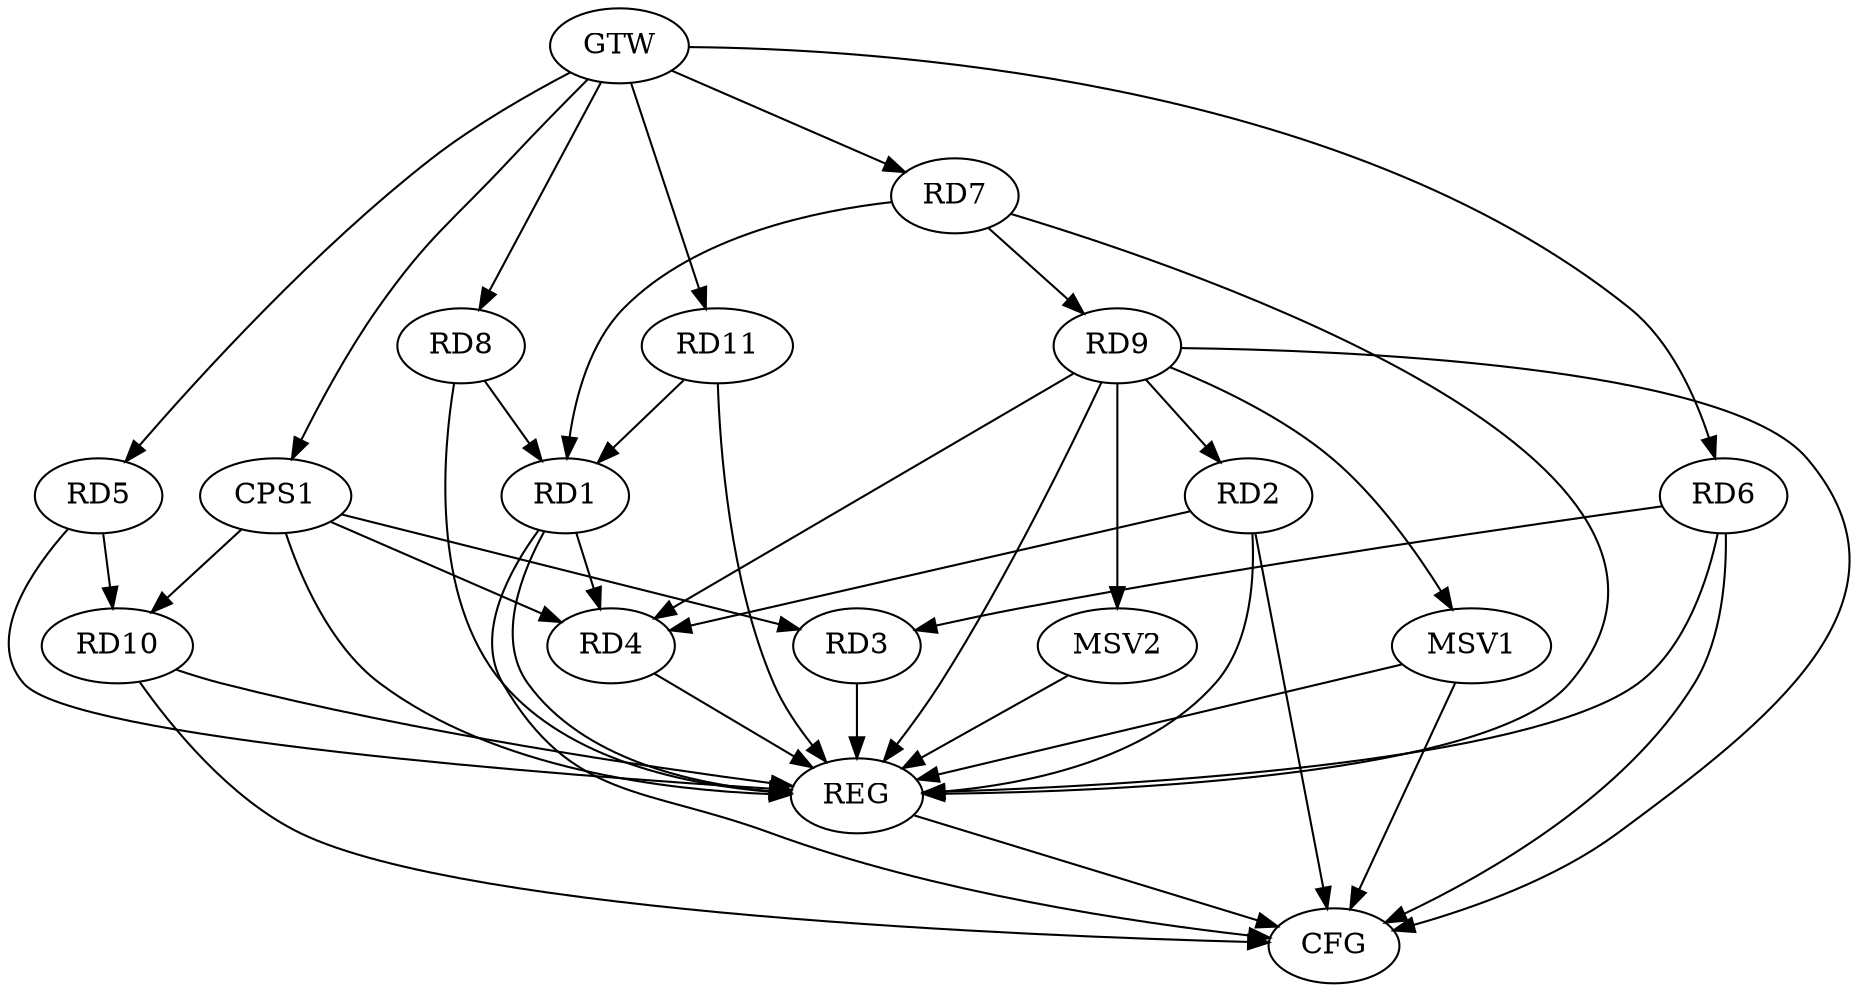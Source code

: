 strict digraph G {
  RD1 [ label="RD1" ];
  RD2 [ label="RD2" ];
  RD3 [ label="RD3" ];
  RD4 [ label="RD4" ];
  RD5 [ label="RD5" ];
  RD6 [ label="RD6" ];
  RD7 [ label="RD7" ];
  RD8 [ label="RD8" ];
  RD9 [ label="RD9" ];
  RD10 [ label="RD10" ];
  RD11 [ label="RD11" ];
  CPS1 [ label="CPS1" ];
  GTW [ label="GTW" ];
  REG [ label="REG" ];
  CFG [ label="CFG" ];
  MSV1 [ label="MSV1" ];
  MSV2 [ label="MSV2" ];
  RD1 -> RD4;
  RD7 -> RD1;
  RD8 -> RD1;
  RD11 -> RD1;
  RD2 -> RD4;
  RD9 -> RD2;
  RD6 -> RD3;
  RD9 -> RD4;
  RD5 -> RD10;
  RD7 -> RD9;
  CPS1 -> RD3;
  CPS1 -> RD4;
  CPS1 -> RD10;
  GTW -> RD5;
  GTW -> RD6;
  GTW -> RD7;
  GTW -> RD8;
  GTW -> RD11;
  GTW -> CPS1;
  RD1 -> REG;
  RD2 -> REG;
  RD3 -> REG;
  RD4 -> REG;
  RD5 -> REG;
  RD6 -> REG;
  RD7 -> REG;
  RD8 -> REG;
  RD9 -> REG;
  RD10 -> REG;
  RD11 -> REG;
  CPS1 -> REG;
  RD10 -> CFG;
  RD2 -> CFG;
  RD6 -> CFG;
  RD9 -> CFG;
  RD1 -> CFG;
  REG -> CFG;
  RD9 -> MSV1;
  MSV1 -> REG;
  MSV1 -> CFG;
  RD9 -> MSV2;
  MSV2 -> REG;
}
